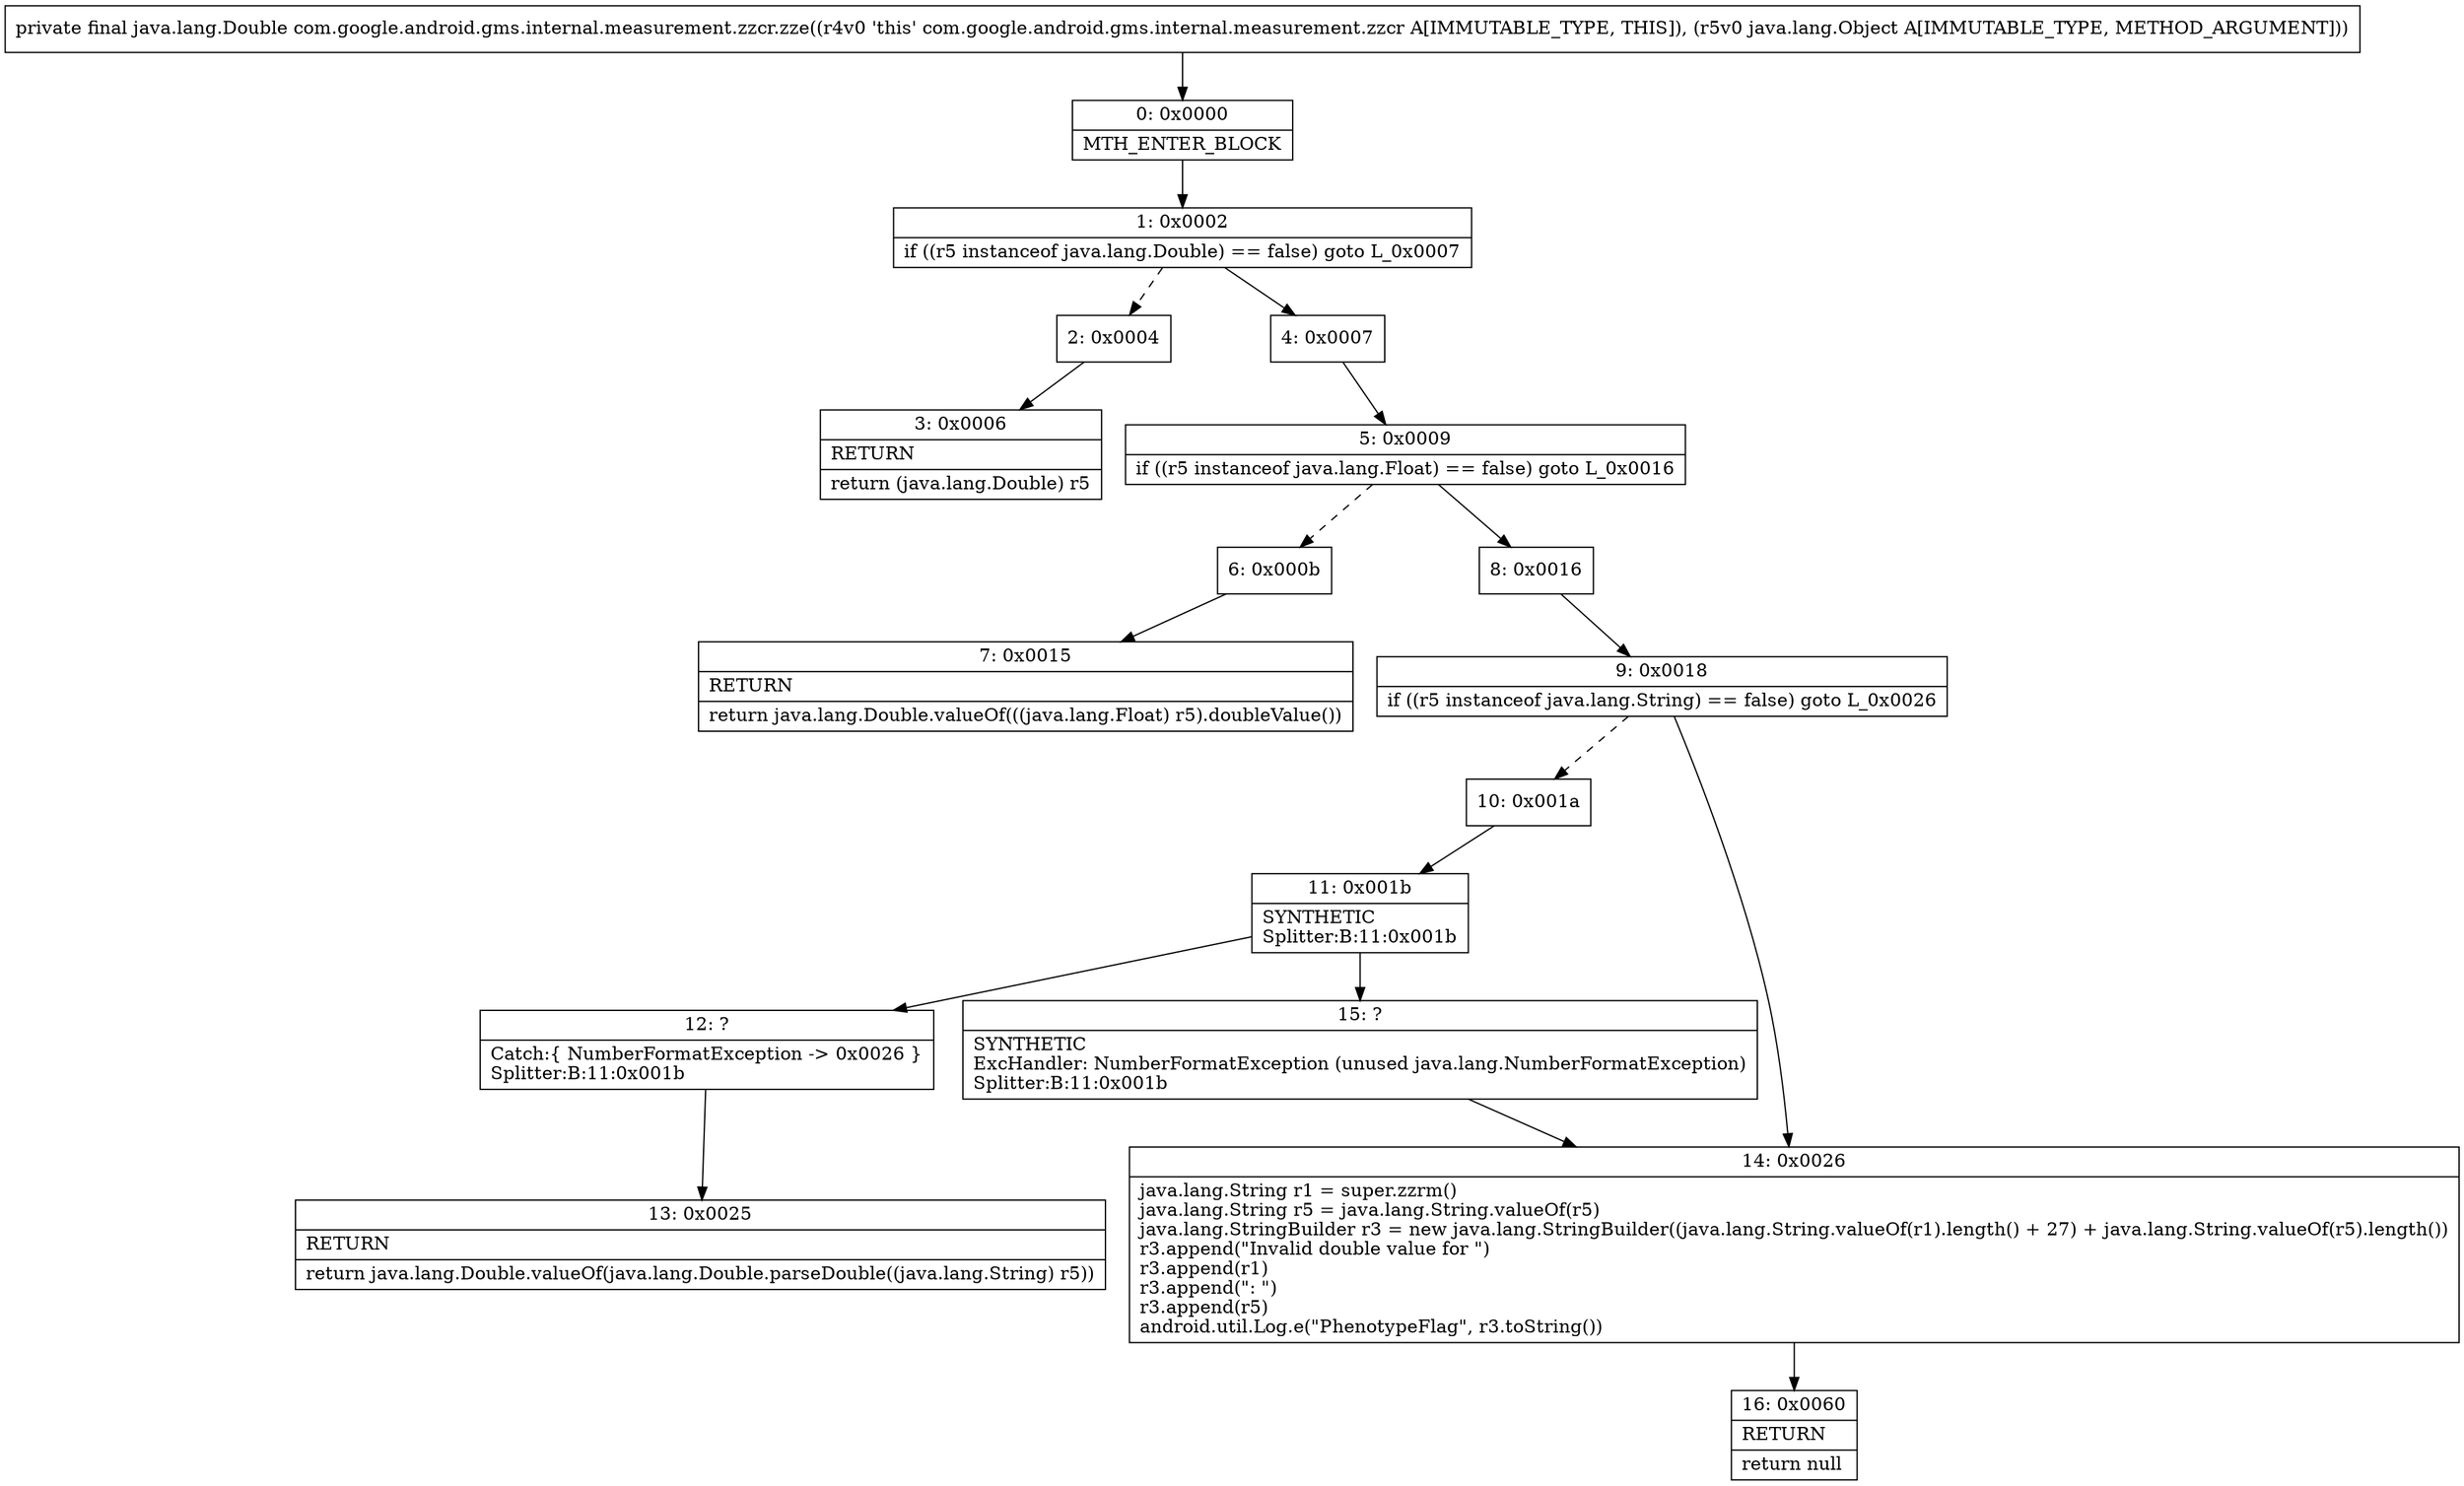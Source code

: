digraph "CFG forcom.google.android.gms.internal.measurement.zzcr.zze(Ljava\/lang\/Object;)Ljava\/lang\/Double;" {
Node_0 [shape=record,label="{0\:\ 0x0000|MTH_ENTER_BLOCK\l}"];
Node_1 [shape=record,label="{1\:\ 0x0002|if ((r5 instanceof java.lang.Double) == false) goto L_0x0007\l}"];
Node_2 [shape=record,label="{2\:\ 0x0004}"];
Node_3 [shape=record,label="{3\:\ 0x0006|RETURN\l|return (java.lang.Double) r5\l}"];
Node_4 [shape=record,label="{4\:\ 0x0007}"];
Node_5 [shape=record,label="{5\:\ 0x0009|if ((r5 instanceof java.lang.Float) == false) goto L_0x0016\l}"];
Node_6 [shape=record,label="{6\:\ 0x000b}"];
Node_7 [shape=record,label="{7\:\ 0x0015|RETURN\l|return java.lang.Double.valueOf(((java.lang.Float) r5).doubleValue())\l}"];
Node_8 [shape=record,label="{8\:\ 0x0016}"];
Node_9 [shape=record,label="{9\:\ 0x0018|if ((r5 instanceof java.lang.String) == false) goto L_0x0026\l}"];
Node_10 [shape=record,label="{10\:\ 0x001a}"];
Node_11 [shape=record,label="{11\:\ 0x001b|SYNTHETIC\lSplitter:B:11:0x001b\l}"];
Node_12 [shape=record,label="{12\:\ ?|Catch:\{ NumberFormatException \-\> 0x0026 \}\lSplitter:B:11:0x001b\l}"];
Node_13 [shape=record,label="{13\:\ 0x0025|RETURN\l|return java.lang.Double.valueOf(java.lang.Double.parseDouble((java.lang.String) r5))\l}"];
Node_14 [shape=record,label="{14\:\ 0x0026|java.lang.String r1 = super.zzrm()\ljava.lang.String r5 = java.lang.String.valueOf(r5)\ljava.lang.StringBuilder r3 = new java.lang.StringBuilder((java.lang.String.valueOf(r1).length() + 27) + java.lang.String.valueOf(r5).length())\lr3.append(\"Invalid double value for \")\lr3.append(r1)\lr3.append(\": \")\lr3.append(r5)\landroid.util.Log.e(\"PhenotypeFlag\", r3.toString())\l}"];
Node_15 [shape=record,label="{15\:\ ?|SYNTHETIC\lExcHandler: NumberFormatException (unused java.lang.NumberFormatException)\lSplitter:B:11:0x001b\l}"];
Node_16 [shape=record,label="{16\:\ 0x0060|RETURN\l|return null\l}"];
MethodNode[shape=record,label="{private final java.lang.Double com.google.android.gms.internal.measurement.zzcr.zze((r4v0 'this' com.google.android.gms.internal.measurement.zzcr A[IMMUTABLE_TYPE, THIS]), (r5v0 java.lang.Object A[IMMUTABLE_TYPE, METHOD_ARGUMENT])) }"];
MethodNode -> Node_0;
Node_0 -> Node_1;
Node_1 -> Node_2[style=dashed];
Node_1 -> Node_4;
Node_2 -> Node_3;
Node_4 -> Node_5;
Node_5 -> Node_6[style=dashed];
Node_5 -> Node_8;
Node_6 -> Node_7;
Node_8 -> Node_9;
Node_9 -> Node_10[style=dashed];
Node_9 -> Node_14;
Node_10 -> Node_11;
Node_11 -> Node_12;
Node_11 -> Node_15;
Node_12 -> Node_13;
Node_14 -> Node_16;
Node_15 -> Node_14;
}

